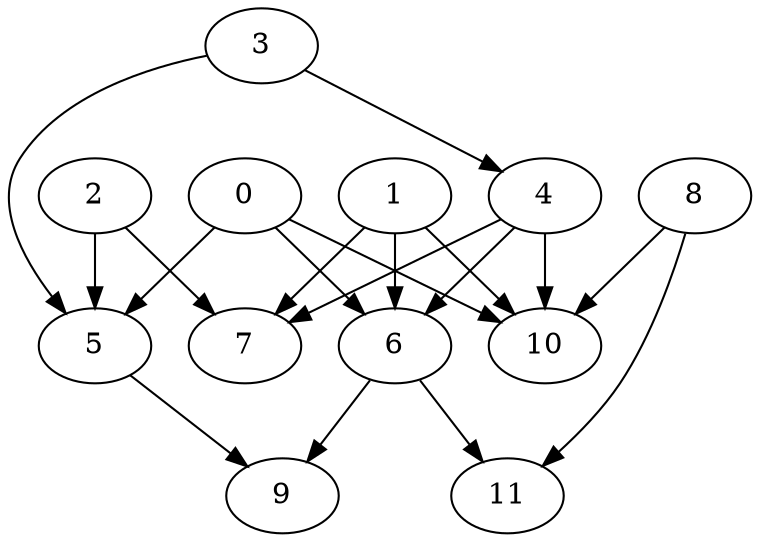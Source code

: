 digraph {
    0 -> 5;
    0 -> 6;
    0 -> 10;
    1 -> 6;
    1 -> 7;
    1 -> 10;
    2 -> 5;
    2 -> 7;
    3 -> 4;
    3 -> 5;
    4 -> 6;
    4 -> 7;
    4 -> 10;
    5 -> 9;
    6 -> 9;
    6 -> 11;
    8 -> 10;
    8 -> 11;
}